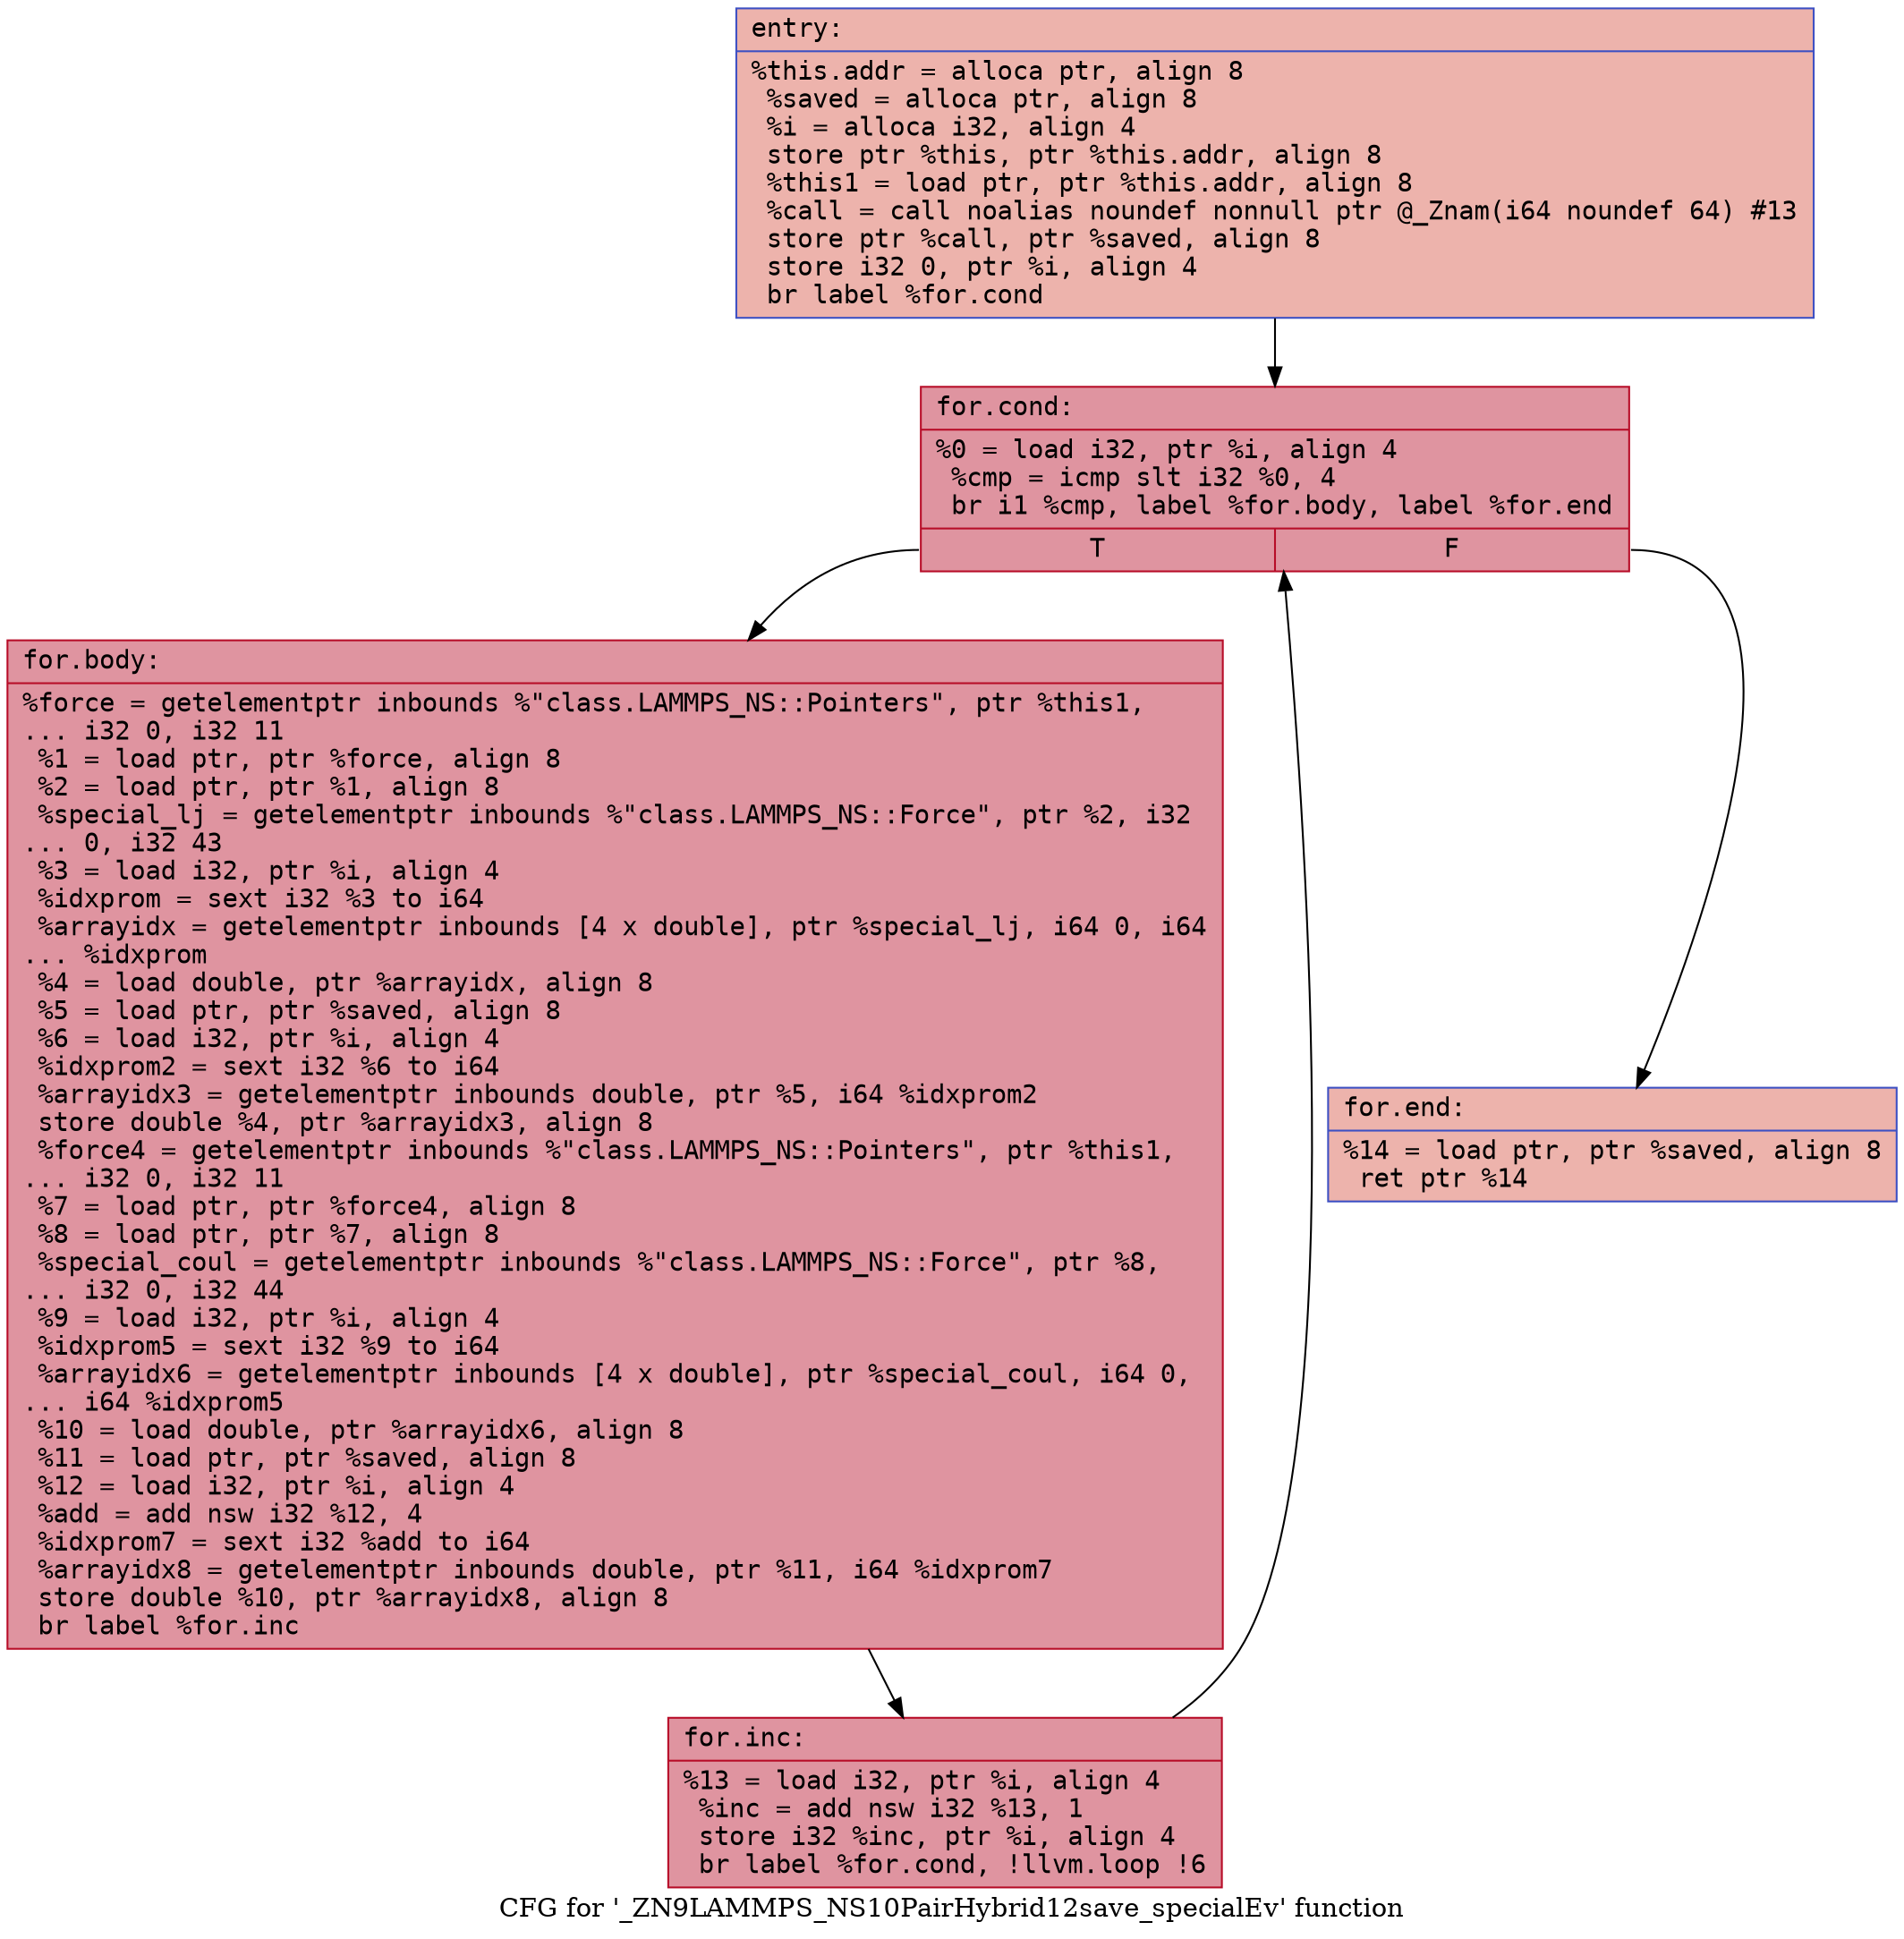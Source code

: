 digraph "CFG for '_ZN9LAMMPS_NS10PairHybrid12save_specialEv' function" {
	label="CFG for '_ZN9LAMMPS_NS10PairHybrid12save_specialEv' function";

	Node0x55975a5f5530 [shape=record,color="#3d50c3ff", style=filled, fillcolor="#d6524470" fontname="Courier",label="{entry:\l|  %this.addr = alloca ptr, align 8\l  %saved = alloca ptr, align 8\l  %i = alloca i32, align 4\l  store ptr %this, ptr %this.addr, align 8\l  %this1 = load ptr, ptr %this.addr, align 8\l  %call = call noalias noundef nonnull ptr @_Znam(i64 noundef 64) #13\l  store ptr %call, ptr %saved, align 8\l  store i32 0, ptr %i, align 4\l  br label %for.cond\l}"];
	Node0x55975a5f5530 -> Node0x55975a5f73c0[tooltip="entry -> for.cond\nProbability 100.00%" ];
	Node0x55975a5f73c0 [shape=record,color="#b70d28ff", style=filled, fillcolor="#b70d2870" fontname="Courier",label="{for.cond:\l|  %0 = load i32, ptr %i, align 4\l  %cmp = icmp slt i32 %0, 4\l  br i1 %cmp, label %for.body, label %for.end\l|{<s0>T|<s1>F}}"];
	Node0x55975a5f73c0:s0 -> Node0x55975a5f75e0[tooltip="for.cond -> for.body\nProbability 96.88%" ];
	Node0x55975a5f73c0:s1 -> Node0x55975a5f7660[tooltip="for.cond -> for.end\nProbability 3.12%" ];
	Node0x55975a5f75e0 [shape=record,color="#b70d28ff", style=filled, fillcolor="#b70d2870" fontname="Courier",label="{for.body:\l|  %force = getelementptr inbounds %\"class.LAMMPS_NS::Pointers\", ptr %this1,\l... i32 0, i32 11\l  %1 = load ptr, ptr %force, align 8\l  %2 = load ptr, ptr %1, align 8\l  %special_lj = getelementptr inbounds %\"class.LAMMPS_NS::Force\", ptr %2, i32\l... 0, i32 43\l  %3 = load i32, ptr %i, align 4\l  %idxprom = sext i32 %3 to i64\l  %arrayidx = getelementptr inbounds [4 x double], ptr %special_lj, i64 0, i64\l... %idxprom\l  %4 = load double, ptr %arrayidx, align 8\l  %5 = load ptr, ptr %saved, align 8\l  %6 = load i32, ptr %i, align 4\l  %idxprom2 = sext i32 %6 to i64\l  %arrayidx3 = getelementptr inbounds double, ptr %5, i64 %idxprom2\l  store double %4, ptr %arrayidx3, align 8\l  %force4 = getelementptr inbounds %\"class.LAMMPS_NS::Pointers\", ptr %this1,\l... i32 0, i32 11\l  %7 = load ptr, ptr %force4, align 8\l  %8 = load ptr, ptr %7, align 8\l  %special_coul = getelementptr inbounds %\"class.LAMMPS_NS::Force\", ptr %8,\l... i32 0, i32 44\l  %9 = load i32, ptr %i, align 4\l  %idxprom5 = sext i32 %9 to i64\l  %arrayidx6 = getelementptr inbounds [4 x double], ptr %special_coul, i64 0,\l... i64 %idxprom5\l  %10 = load double, ptr %arrayidx6, align 8\l  %11 = load ptr, ptr %saved, align 8\l  %12 = load i32, ptr %i, align 4\l  %add = add nsw i32 %12, 4\l  %idxprom7 = sext i32 %add to i64\l  %arrayidx8 = getelementptr inbounds double, ptr %11, i64 %idxprom7\l  store double %10, ptr %arrayidx8, align 8\l  br label %for.inc\l}"];
	Node0x55975a5f75e0 -> Node0x55975a5f8ad0[tooltip="for.body -> for.inc\nProbability 100.00%" ];
	Node0x55975a5f8ad0 [shape=record,color="#b70d28ff", style=filled, fillcolor="#b70d2870" fontname="Courier",label="{for.inc:\l|  %13 = load i32, ptr %i, align 4\l  %inc = add nsw i32 %13, 1\l  store i32 %inc, ptr %i, align 4\l  br label %for.cond, !llvm.loop !6\l}"];
	Node0x55975a5f8ad0 -> Node0x55975a5f73c0[tooltip="for.inc -> for.cond\nProbability 100.00%" ];
	Node0x55975a5f7660 [shape=record,color="#3d50c3ff", style=filled, fillcolor="#d6524470" fontname="Courier",label="{for.end:\l|  %14 = load ptr, ptr %saved, align 8\l  ret ptr %14\l}"];
}
